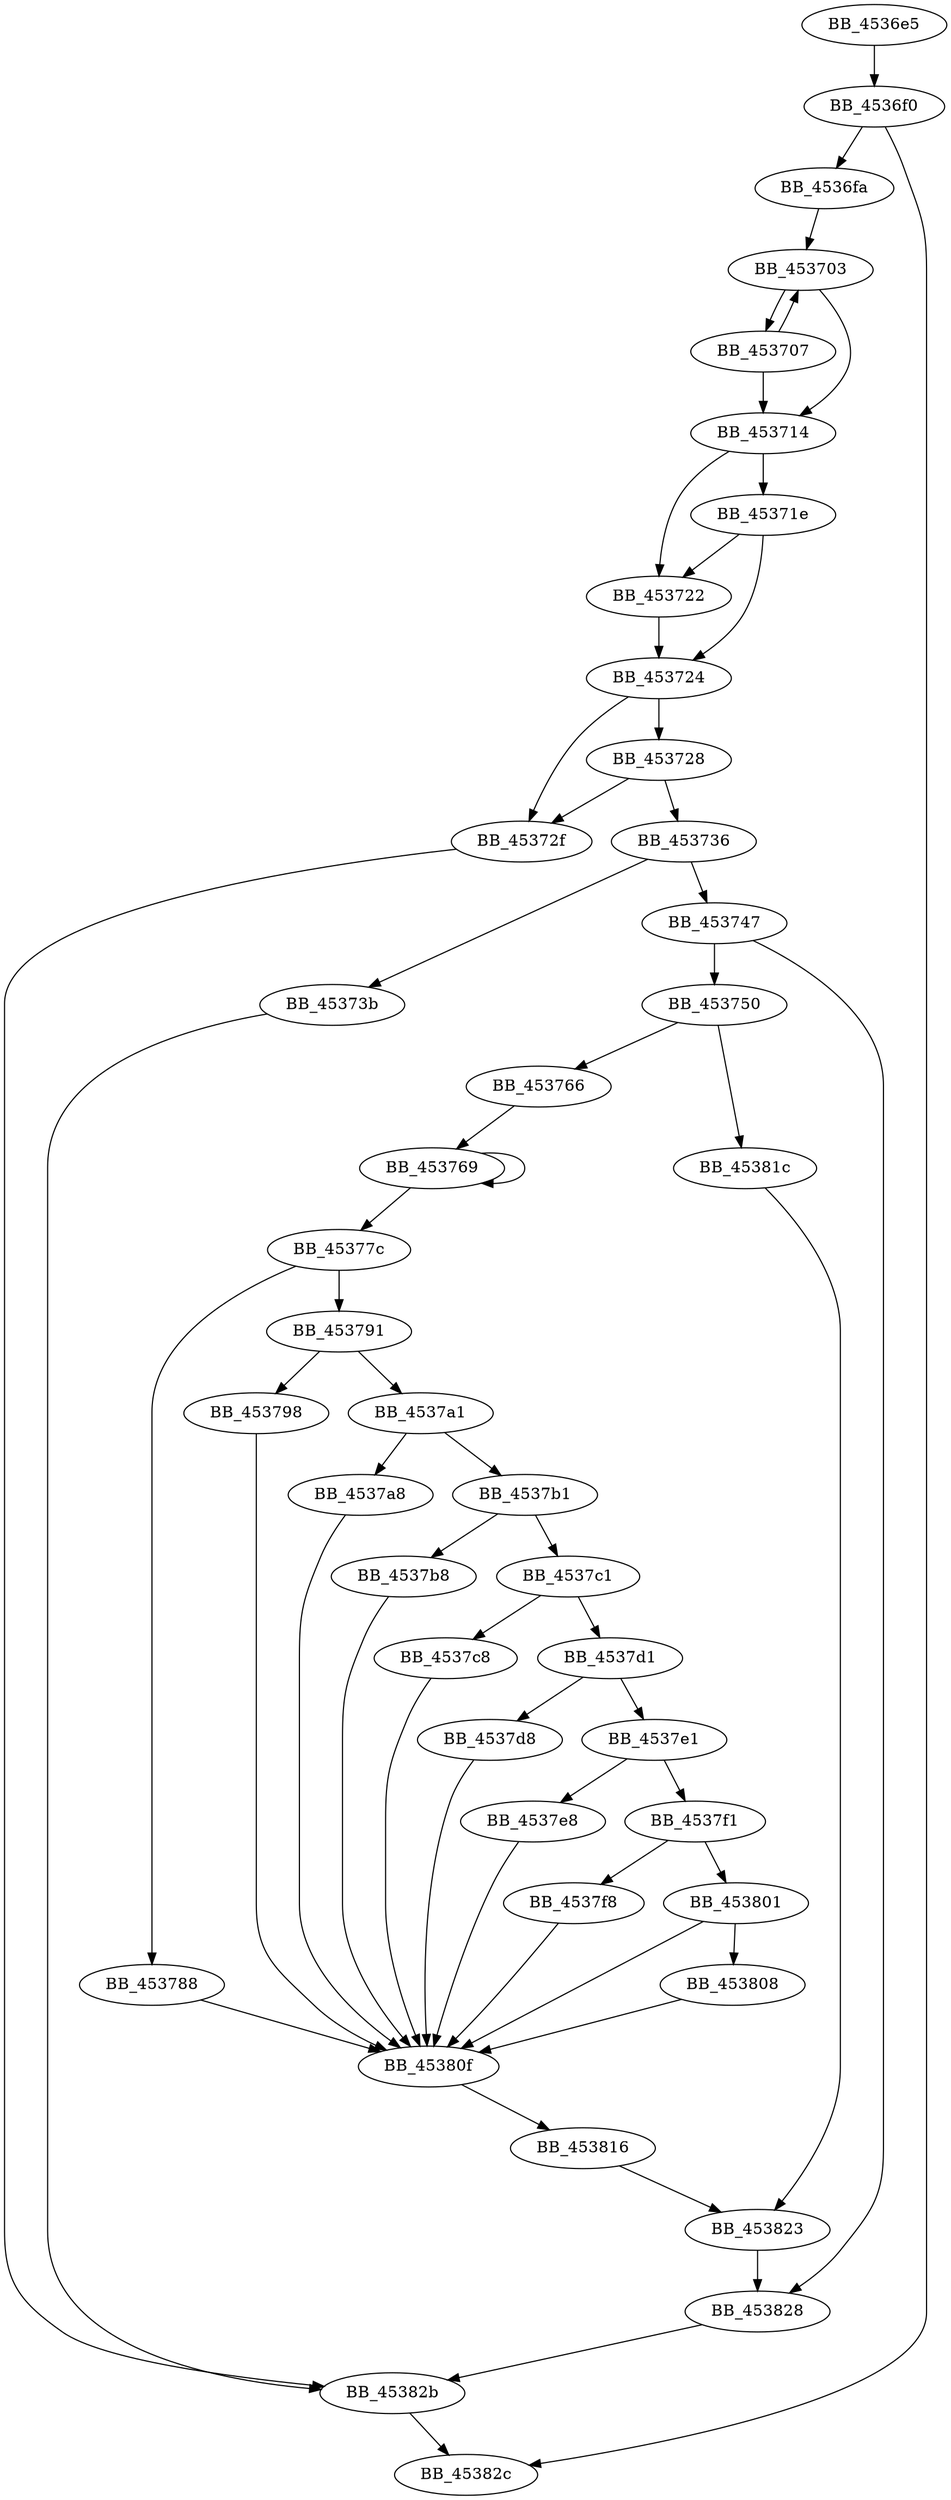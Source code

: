 DiGraph sub_4536E5{
BB_4536e5->BB_4536f0
BB_4536f0->BB_4536fa
BB_4536f0->BB_45382c
BB_4536fa->BB_453703
BB_453703->BB_453707
BB_453703->BB_453714
BB_453707->BB_453703
BB_453707->BB_453714
BB_453714->BB_45371e
BB_453714->BB_453722
BB_45371e->BB_453722
BB_45371e->BB_453724
BB_453722->BB_453724
BB_453724->BB_453728
BB_453724->BB_45372f
BB_453728->BB_45372f
BB_453728->BB_453736
BB_45372f->BB_45382b
BB_453736->BB_45373b
BB_453736->BB_453747
BB_45373b->BB_45382b
BB_453747->BB_453750
BB_453747->BB_453828
BB_453750->BB_453766
BB_453750->BB_45381c
BB_453766->BB_453769
BB_453769->BB_453769
BB_453769->BB_45377c
BB_45377c->BB_453788
BB_45377c->BB_453791
BB_453788->BB_45380f
BB_453791->BB_453798
BB_453791->BB_4537a1
BB_453798->BB_45380f
BB_4537a1->BB_4537a8
BB_4537a1->BB_4537b1
BB_4537a8->BB_45380f
BB_4537b1->BB_4537b8
BB_4537b1->BB_4537c1
BB_4537b8->BB_45380f
BB_4537c1->BB_4537c8
BB_4537c1->BB_4537d1
BB_4537c8->BB_45380f
BB_4537d1->BB_4537d8
BB_4537d1->BB_4537e1
BB_4537d8->BB_45380f
BB_4537e1->BB_4537e8
BB_4537e1->BB_4537f1
BB_4537e8->BB_45380f
BB_4537f1->BB_4537f8
BB_4537f1->BB_453801
BB_4537f8->BB_45380f
BB_453801->BB_453808
BB_453801->BB_45380f
BB_453808->BB_45380f
BB_45380f->BB_453816
BB_453816->BB_453823
BB_45381c->BB_453823
BB_453823->BB_453828
BB_453828->BB_45382b
BB_45382b->BB_45382c
}
